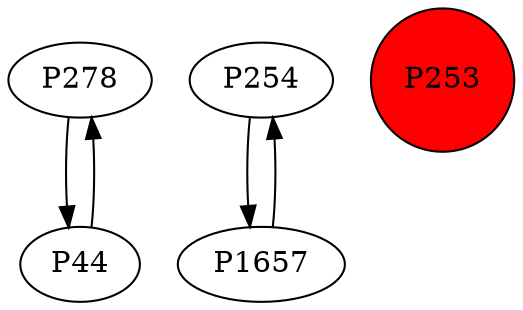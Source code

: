 digraph {
	P278 -> P44
	P44 -> P278
	P254 -> P1657
	P1657 -> P254
	P253 [shape=circle]
	P253 [style=filled]
	P253 [fillcolor=red]
}